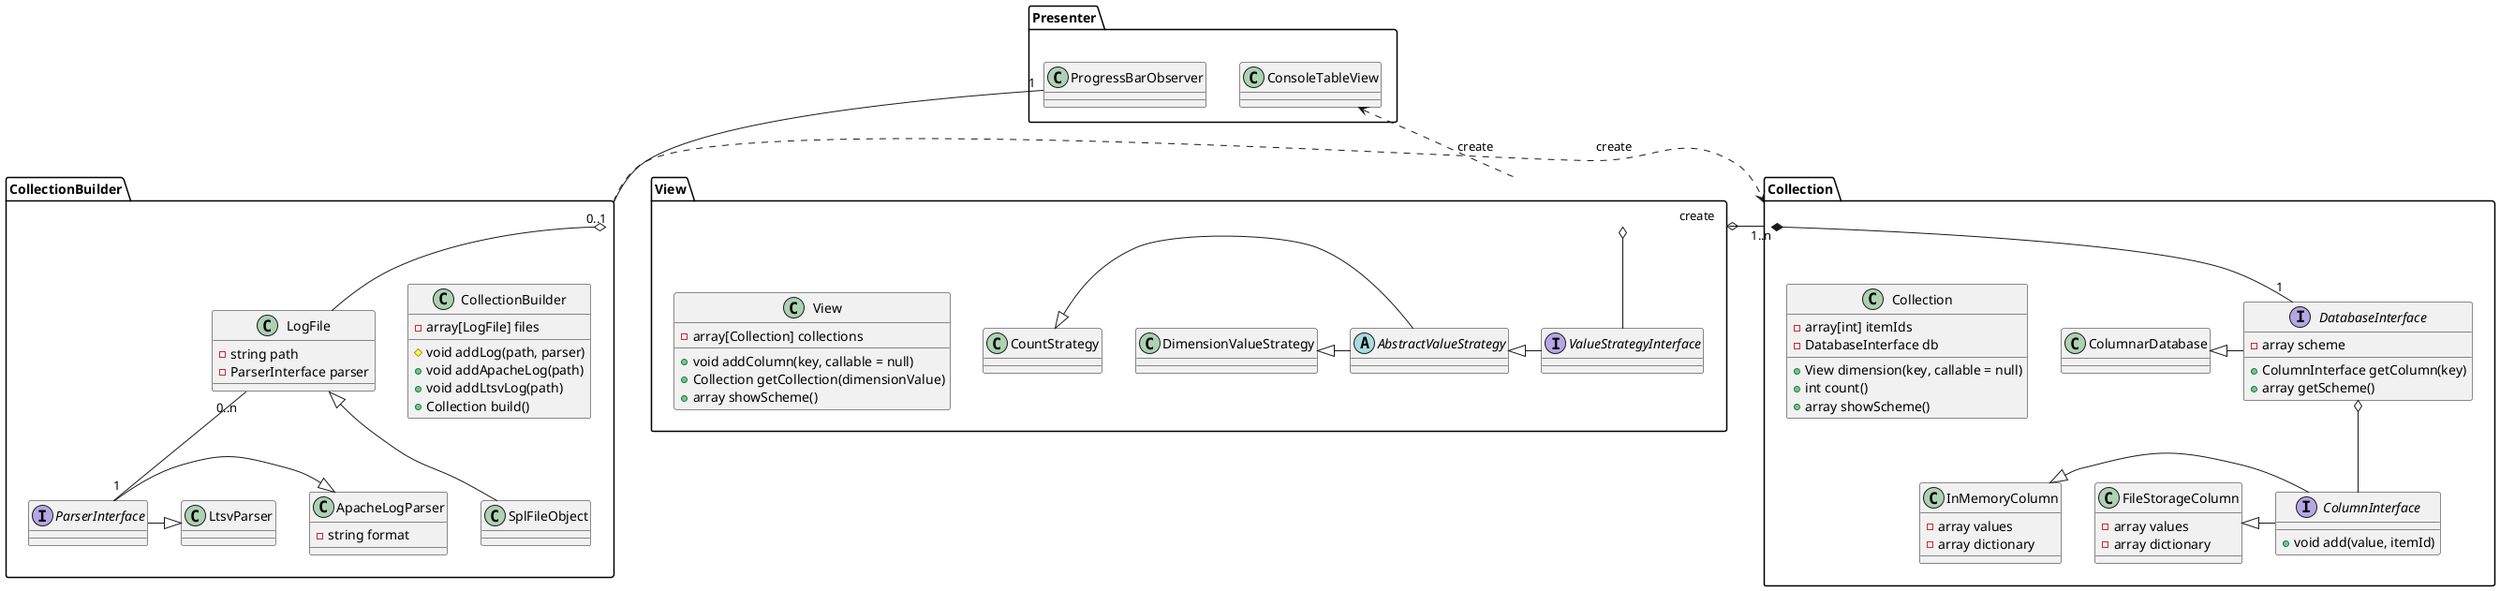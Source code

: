@startuml
package CollectionBuilder {
  class CollectionBuilder {
    - array[LogFile] files

    # void addLog(path, parser)
    + void addApacheLog(path)
    + void addLtsvLog(path)
    + Collection build()
  }

  class LogFile {
    - string path
    - ParserInterface parser
  }

  class SplFileObject {
  }

  interface ParserInterface {
  }

  class ApacheLogParser {
    - string format
  }

  class LtsvParser {
  }
}

package Collection {
  class Collection {
    - array[int] itemIds
    - DatabaseInterface db

    + View dimension(key, callable = null)
    + int count()
    + array showScheme()
  }

  class ColumnarDatabase {
  }

  interface DatabaseInterface {
    - array scheme
    + ColumnInterface getColumn(key)
    + array getScheme()
  }

  class FileStorageColumn {
    - array values
    - array dictionary
  }

  class InMemoryColumn {
    - array values
    - array dictionary
  }

  interface ColumnInterface {
    + void add(value, itemId)
  }
}

package View {
  class View {
    - array[Collection] collections

    + void addColumn(key, callable = null)
    + Collection getCollection(dimensionValue)
    + array showScheme()
  }

  interface ValueStrategyInterface {
  }

  abstract class AbstractValueStrategy {
  }

  class DimensionValueStrategy {
  }

  class CountStrategy {
  }
}

package Presenter {
  class ProgressBarObserver {
  }

  class ConsoleTableView {
  }
}

LogFile "0..n" -- "1" ParserInterface
LogFile <|-- SplFileObject
View o- Collection : create
View o-- ValueStrategyInterface
CollectionBuilder .> Collection : create
CollectionBuilder o-- LogFile
Collection "1..n" *-- "1" DatabaseInterface
ApacheLogParser <|- ParserInterface
LtsvParser <|- ParserInterface
ColumnarDatabase <|- DatabaseInterface
FileStorageColumn <|- ColumnInterface
InMemoryColumn <|- ColumnInterface
DatabaseInterface o-- ColumnInterface
AbstractValueStrategy <|- ValueStrategyInterface
DimensionValueStrategy <|- AbstractValueStrategy
CountStrategy <|- AbstractValueStrategy
ProgressBarObserver "1" -- "0..1" CollectionBuilder
ConsoleTableView <.. View : create
@enduml

